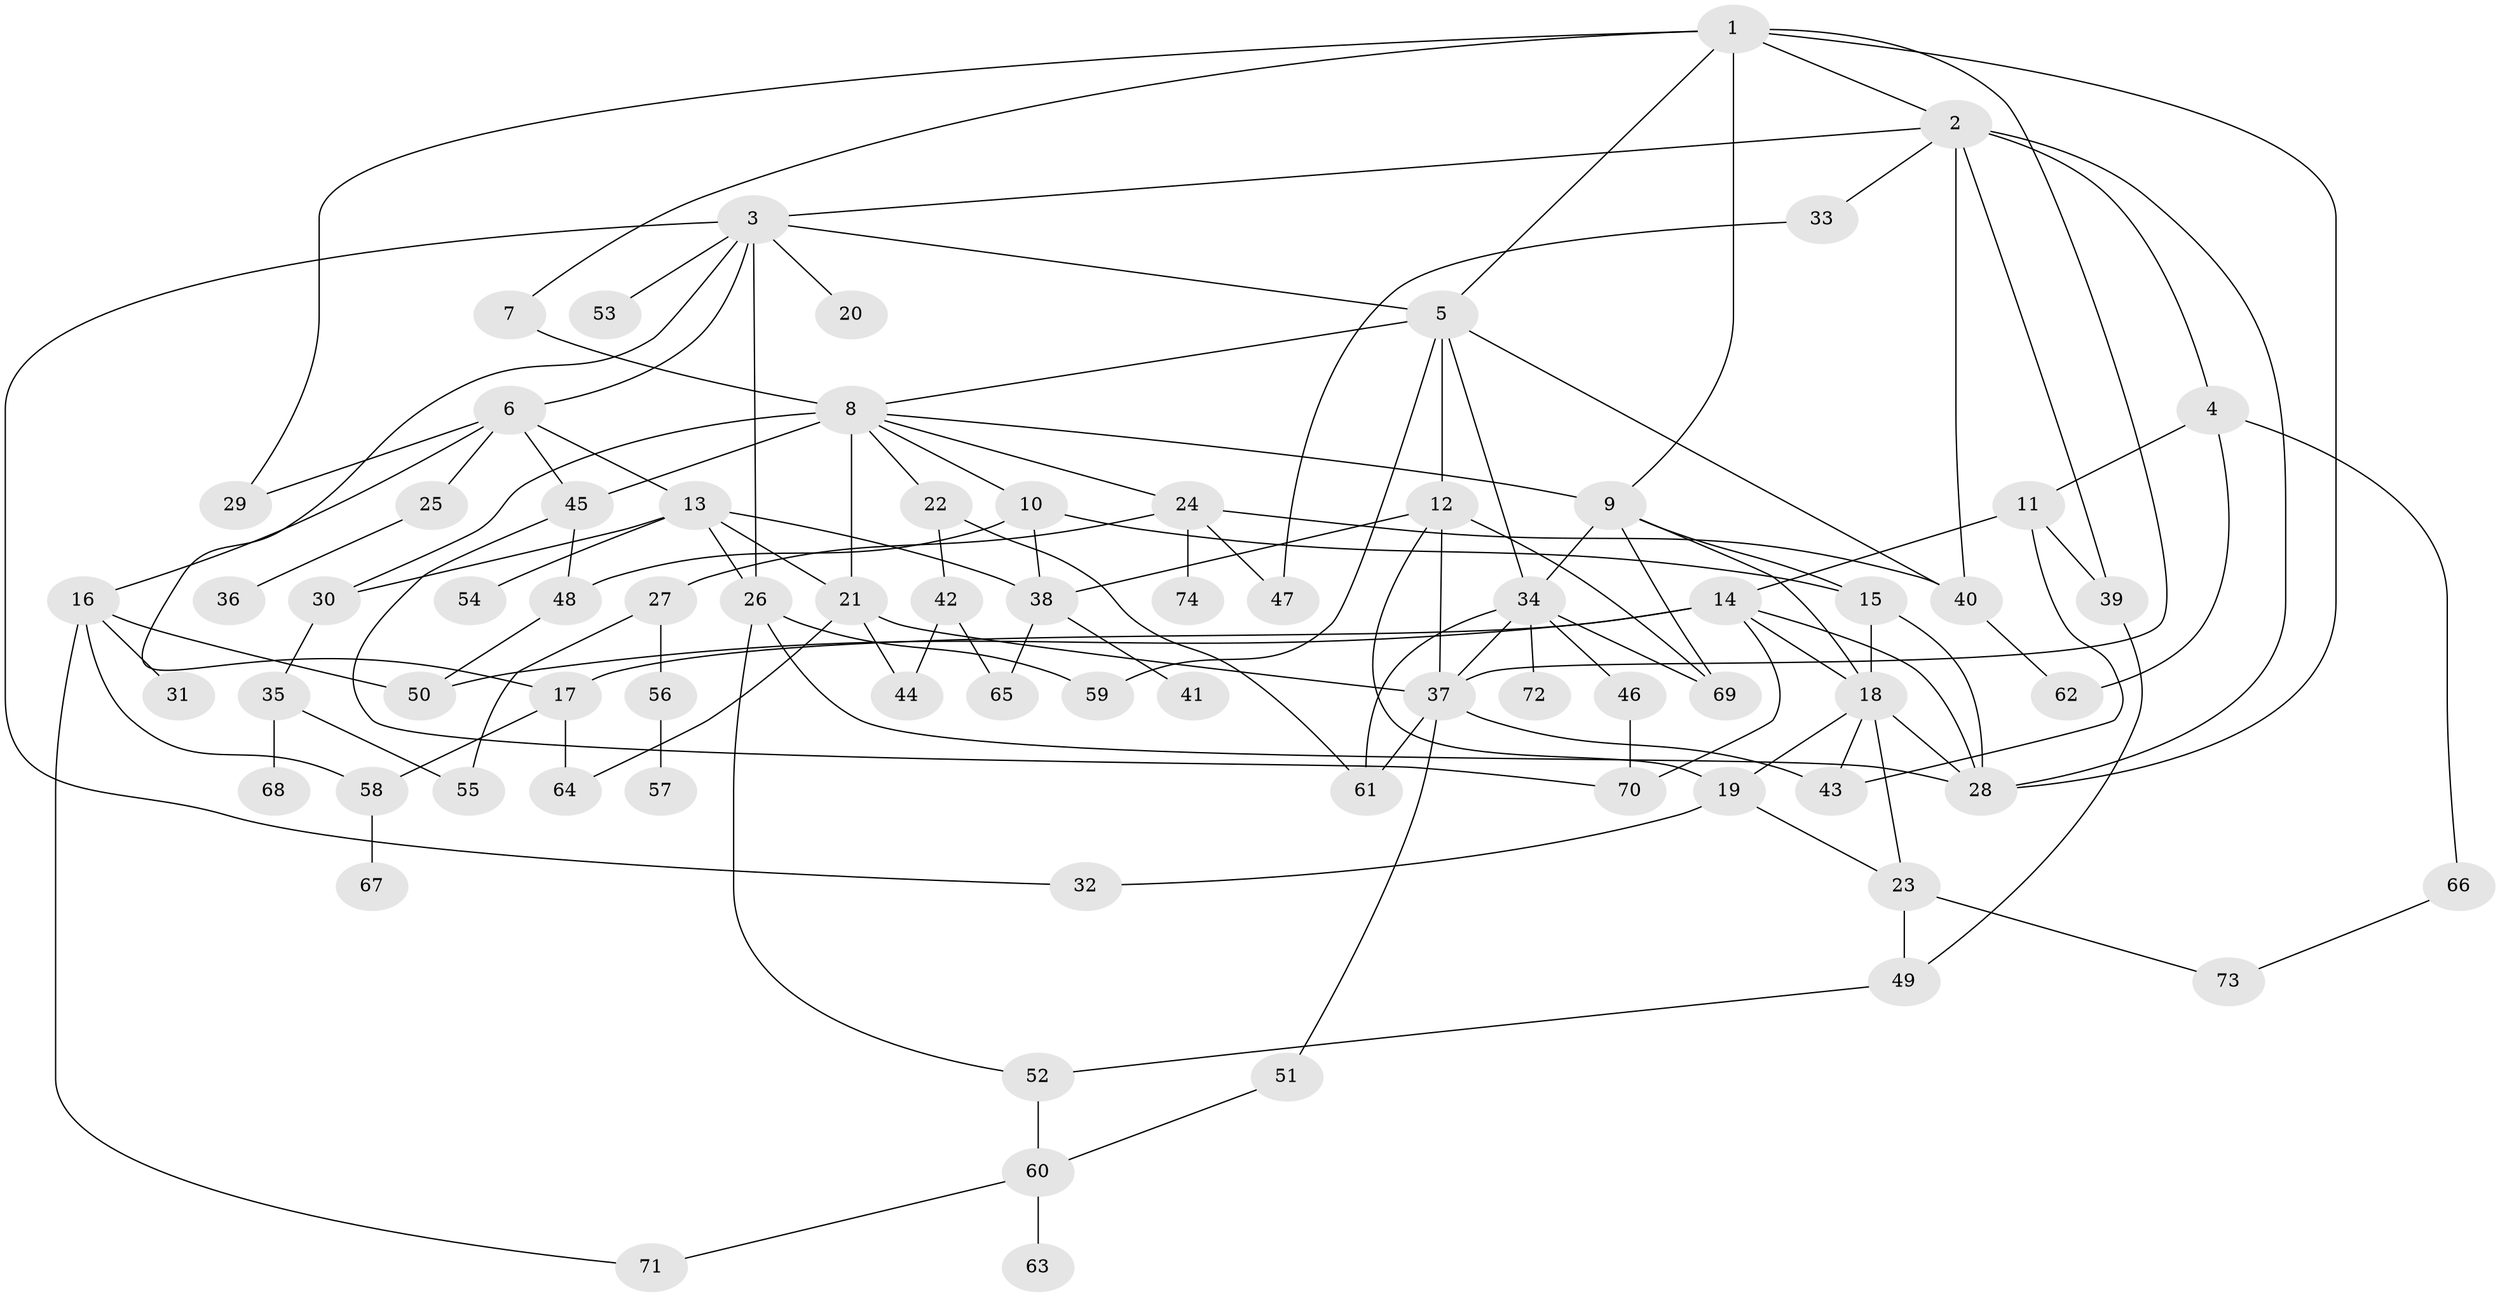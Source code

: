 // original degree distribution, {6: 0.033783783783783786, 7: 0.033783783783783786, 9: 0.006756756756756757, 4: 0.14189189189189189, 5: 0.05405405405405406, 3: 0.16891891891891891, 1: 0.25, 2: 0.30405405405405406, 8: 0.006756756756756757}
// Generated by graph-tools (version 1.1) at 2025/34/03/09/25 02:34:09]
// undirected, 74 vertices, 126 edges
graph export_dot {
graph [start="1"]
  node [color=gray90,style=filled];
  1;
  2;
  3;
  4;
  5;
  6;
  7;
  8;
  9;
  10;
  11;
  12;
  13;
  14;
  15;
  16;
  17;
  18;
  19;
  20;
  21;
  22;
  23;
  24;
  25;
  26;
  27;
  28;
  29;
  30;
  31;
  32;
  33;
  34;
  35;
  36;
  37;
  38;
  39;
  40;
  41;
  42;
  43;
  44;
  45;
  46;
  47;
  48;
  49;
  50;
  51;
  52;
  53;
  54;
  55;
  56;
  57;
  58;
  59;
  60;
  61;
  62;
  63;
  64;
  65;
  66;
  67;
  68;
  69;
  70;
  71;
  72;
  73;
  74;
  1 -- 2 [weight=1.0];
  1 -- 5 [weight=1.0];
  1 -- 7 [weight=1.0];
  1 -- 9 [weight=2.0];
  1 -- 28 [weight=1.0];
  1 -- 29 [weight=1.0];
  1 -- 37 [weight=1.0];
  2 -- 3 [weight=1.0];
  2 -- 4 [weight=1.0];
  2 -- 28 [weight=1.0];
  2 -- 33 [weight=1.0];
  2 -- 39 [weight=1.0];
  2 -- 40 [weight=1.0];
  3 -- 5 [weight=1.0];
  3 -- 6 [weight=1.0];
  3 -- 17 [weight=1.0];
  3 -- 20 [weight=1.0];
  3 -- 26 [weight=1.0];
  3 -- 32 [weight=1.0];
  3 -- 53 [weight=1.0];
  4 -- 11 [weight=1.0];
  4 -- 62 [weight=1.0];
  4 -- 66 [weight=1.0];
  5 -- 8 [weight=1.0];
  5 -- 12 [weight=1.0];
  5 -- 34 [weight=1.0];
  5 -- 40 [weight=1.0];
  5 -- 59 [weight=1.0];
  6 -- 13 [weight=1.0];
  6 -- 16 [weight=1.0];
  6 -- 25 [weight=1.0];
  6 -- 29 [weight=1.0];
  6 -- 45 [weight=1.0];
  7 -- 8 [weight=5.0];
  8 -- 9 [weight=1.0];
  8 -- 10 [weight=2.0];
  8 -- 21 [weight=1.0];
  8 -- 22 [weight=1.0];
  8 -- 24 [weight=1.0];
  8 -- 30 [weight=1.0];
  8 -- 45 [weight=1.0];
  9 -- 15 [weight=1.0];
  9 -- 18 [weight=1.0];
  9 -- 34 [weight=2.0];
  9 -- 69 [weight=1.0];
  10 -- 15 [weight=1.0];
  10 -- 38 [weight=1.0];
  10 -- 48 [weight=1.0];
  11 -- 14 [weight=1.0];
  11 -- 39 [weight=1.0];
  11 -- 43 [weight=1.0];
  12 -- 19 [weight=1.0];
  12 -- 37 [weight=1.0];
  12 -- 38 [weight=1.0];
  12 -- 69 [weight=1.0];
  13 -- 21 [weight=1.0];
  13 -- 26 [weight=1.0];
  13 -- 30 [weight=1.0];
  13 -- 38 [weight=1.0];
  13 -- 54 [weight=1.0];
  14 -- 17 [weight=1.0];
  14 -- 18 [weight=1.0];
  14 -- 28 [weight=1.0];
  14 -- 50 [weight=1.0];
  14 -- 70 [weight=1.0];
  15 -- 18 [weight=1.0];
  15 -- 28 [weight=1.0];
  16 -- 31 [weight=1.0];
  16 -- 50 [weight=1.0];
  16 -- 58 [weight=1.0];
  16 -- 71 [weight=1.0];
  17 -- 58 [weight=1.0];
  17 -- 64 [weight=1.0];
  18 -- 19 [weight=1.0];
  18 -- 23 [weight=1.0];
  18 -- 28 [weight=1.0];
  18 -- 43 [weight=1.0];
  19 -- 23 [weight=1.0];
  19 -- 32 [weight=1.0];
  21 -- 37 [weight=1.0];
  21 -- 44 [weight=1.0];
  21 -- 64 [weight=1.0];
  22 -- 42 [weight=1.0];
  22 -- 61 [weight=1.0];
  23 -- 49 [weight=1.0];
  23 -- 73 [weight=1.0];
  24 -- 27 [weight=1.0];
  24 -- 40 [weight=1.0];
  24 -- 47 [weight=1.0];
  24 -- 74 [weight=1.0];
  25 -- 36 [weight=1.0];
  26 -- 28 [weight=1.0];
  26 -- 52 [weight=1.0];
  26 -- 59 [weight=1.0];
  27 -- 55 [weight=1.0];
  27 -- 56 [weight=1.0];
  30 -- 35 [weight=1.0];
  33 -- 47 [weight=1.0];
  34 -- 37 [weight=2.0];
  34 -- 46 [weight=1.0];
  34 -- 61 [weight=1.0];
  34 -- 69 [weight=1.0];
  34 -- 72 [weight=1.0];
  35 -- 55 [weight=1.0];
  35 -- 68 [weight=1.0];
  37 -- 43 [weight=1.0];
  37 -- 51 [weight=1.0];
  37 -- 61 [weight=3.0];
  38 -- 41 [weight=1.0];
  38 -- 65 [weight=1.0];
  39 -- 49 [weight=1.0];
  40 -- 62 [weight=1.0];
  42 -- 44 [weight=1.0];
  42 -- 65 [weight=1.0];
  45 -- 48 [weight=1.0];
  45 -- 70 [weight=1.0];
  46 -- 70 [weight=3.0];
  48 -- 50 [weight=1.0];
  49 -- 52 [weight=1.0];
  51 -- 60 [weight=1.0];
  52 -- 60 [weight=1.0];
  56 -- 57 [weight=1.0];
  58 -- 67 [weight=1.0];
  60 -- 63 [weight=1.0];
  60 -- 71 [weight=1.0];
  66 -- 73 [weight=1.0];
}
